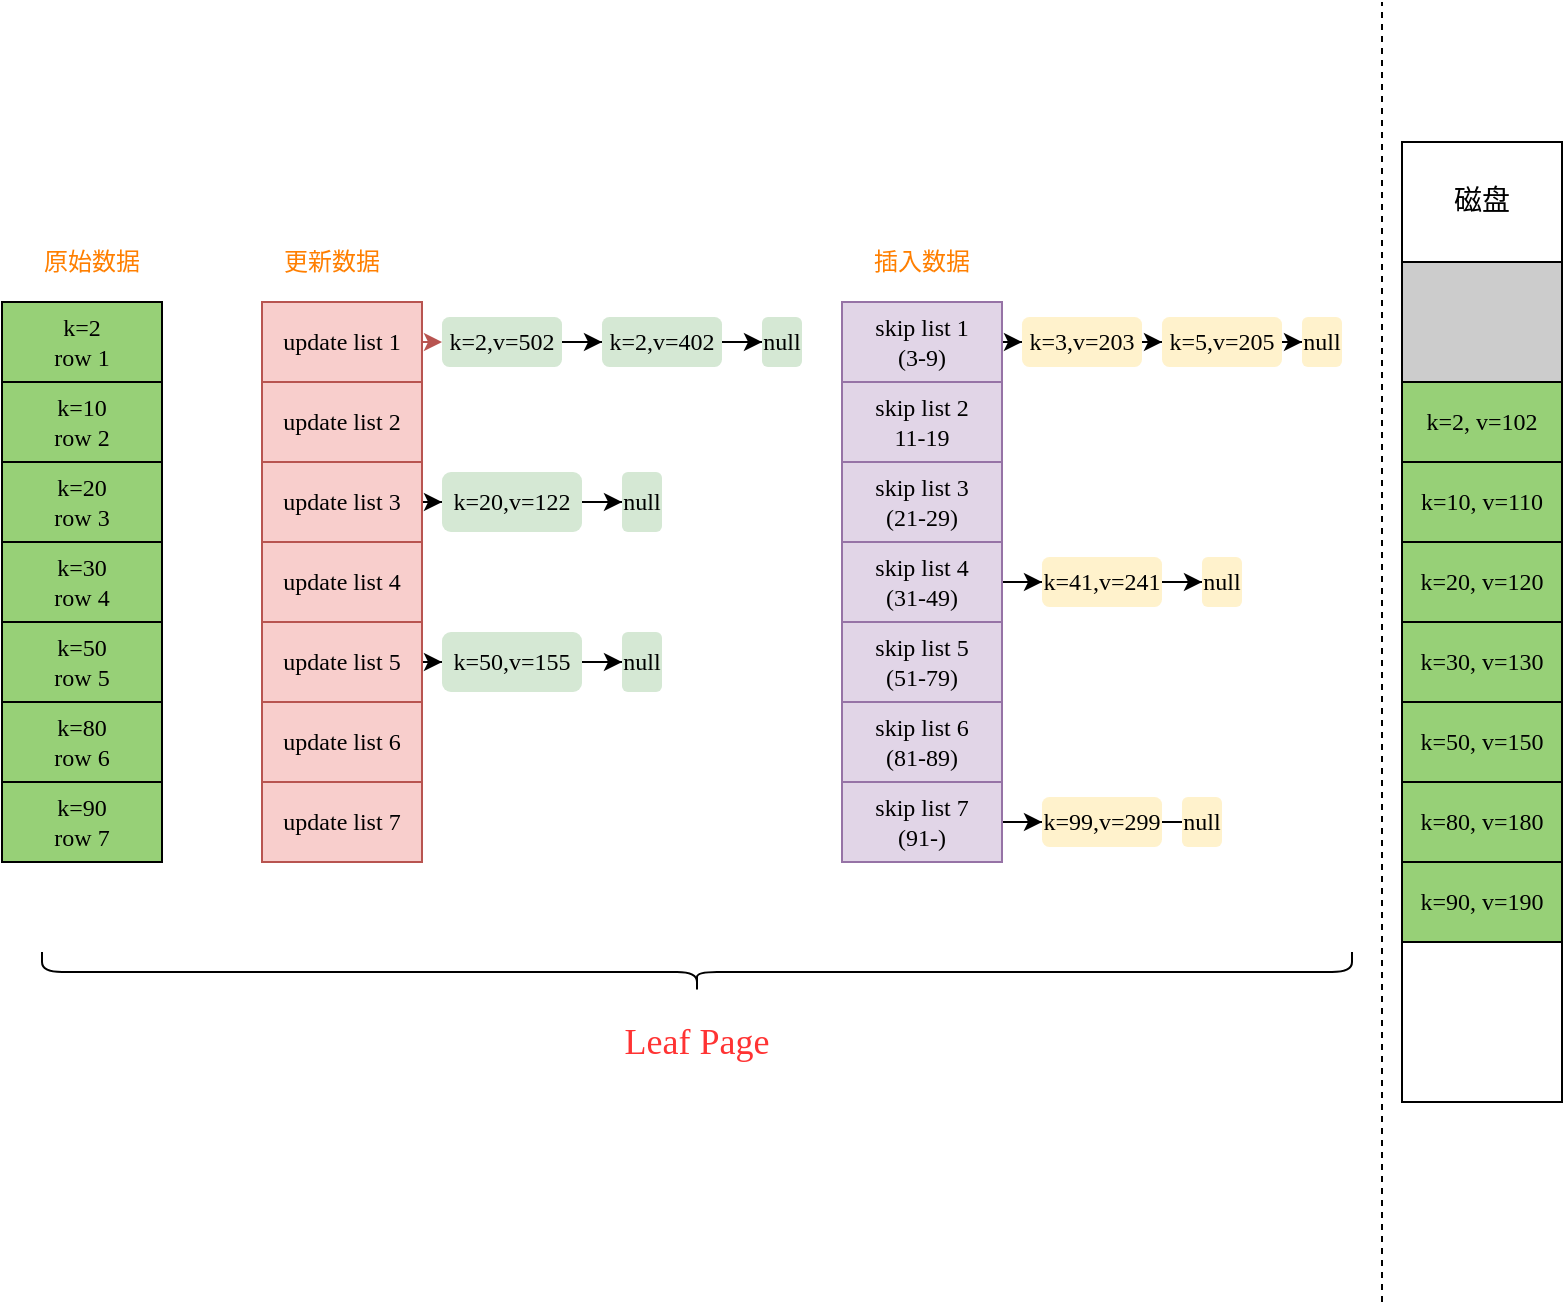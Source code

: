 <mxfile version="13.11.0" type="device"><diagram id="7vV6XR_EY7B-tzn8xsbq" name="Page-1"><mxGraphModel dx="1422" dy="721" grid="1" gridSize="10" guides="1" tooltips="1" connect="1" arrows="1" fold="1" page="1" pageScale="1" pageWidth="827" pageHeight="1169" math="0" shadow="0"><root><mxCell id="0"/><mxCell id="cqoI-LnASnAnH-kz3m5k-83" value="Untitled Layer" parent="0"/><mxCell id="1" parent="0"/><mxCell id="cqoI-LnASnAnH-kz3m5k-1" value="" style="rounded=0;whiteSpace=wrap;html=1;" vertex="1" parent="1"><mxGeometry x="720" y="120" width="80" height="480" as="geometry"/></mxCell><mxCell id="cqoI-LnASnAnH-kz3m5k-2" value="k=2, v=102" style="rounded=0;whiteSpace=wrap;html=1;fontFamily=Comic Sans MS;fillColor=#97D077;" vertex="1" parent="1"><mxGeometry x="720" y="240" width="80" height="40" as="geometry"/></mxCell><mxCell id="cqoI-LnASnAnH-kz3m5k-3" value="k=10, v=110" style="rounded=0;whiteSpace=wrap;html=1;fontFamily=Comic Sans MS;fillColor=#97D077;" vertex="1" parent="1"><mxGeometry x="720" y="280" width="80" height="40" as="geometry"/></mxCell><mxCell id="cqoI-LnASnAnH-kz3m5k-4" value="k=20, v=120" style="rounded=0;whiteSpace=wrap;html=1;fontFamily=Comic Sans MS;fillColor=#97D077;" vertex="1" parent="1"><mxGeometry x="720" y="320" width="80" height="40" as="geometry"/></mxCell><mxCell id="cqoI-LnASnAnH-kz3m5k-5" value="k=30, v=130" style="rounded=0;whiteSpace=wrap;html=1;fontFamily=Comic Sans MS;fillColor=#97D077;" vertex="1" parent="1"><mxGeometry x="720" y="360" width="80" height="40" as="geometry"/></mxCell><mxCell id="cqoI-LnASnAnH-kz3m5k-6" value="k=50, v=150" style="rounded=0;whiteSpace=wrap;html=1;fontFamily=Comic Sans MS;fillColor=#97D077;" vertex="1" parent="1"><mxGeometry x="720" y="400" width="80" height="40" as="geometry"/></mxCell><mxCell id="cqoI-LnASnAnH-kz3m5k-7" value="k=80, v=180" style="rounded=0;whiteSpace=wrap;html=1;fontFamily=Comic Sans MS;fillColor=#97D077;" vertex="1" parent="1"><mxGeometry x="720" y="440" width="80" height="40" as="geometry"/></mxCell><mxCell id="cqoI-LnASnAnH-kz3m5k-8" value="k=90, v=190" style="rounded=0;whiteSpace=wrap;html=1;fontFamily=Comic Sans MS;fillColor=#97D077;" vertex="1" parent="1"><mxGeometry x="720" y="480" width="80" height="40" as="geometry"/></mxCell><mxCell id="cqoI-LnASnAnH-kz3m5k-9" value="&lt;font face=&quot;ZCOOL KuaiLe&quot; data-font-src=&quot;https://fonts.googleapis.com/css?family=ZCOOL+KuaiLe&quot; style=&quot;font-size: 14px&quot;&gt;磁盘&lt;/font&gt;" style="rounded=0;whiteSpace=wrap;html=1;fontFamily=Comic Sans MS;" vertex="1" parent="1"><mxGeometry x="720" y="120" width="80" height="60" as="geometry"/></mxCell><mxCell id="cqoI-LnASnAnH-kz3m5k-10" value="" style="rounded=0;whiteSpace=wrap;html=1;fontFamily=Comic Sans MS;fillColor=#CCCCCC;" vertex="1" parent="1"><mxGeometry x="720" y="180" width="80" height="60" as="geometry"/></mxCell><mxCell id="cqoI-LnASnAnH-kz3m5k-11" value="k=2&lt;br&gt;row 1" style="rounded=0;whiteSpace=wrap;html=1;fontFamily=Comic Sans MS;fillColor=#97D077;" vertex="1" parent="1"><mxGeometry x="20" y="200" width="80" height="40" as="geometry"/></mxCell><mxCell id="cqoI-LnASnAnH-kz3m5k-14" value="k=10&lt;br&gt;row 2" style="rounded=0;whiteSpace=wrap;html=1;fontFamily=Comic Sans MS;fillColor=#97D077;" vertex="1" parent="1"><mxGeometry x="20" y="240" width="80" height="40" as="geometry"/></mxCell><mxCell id="cqoI-LnASnAnH-kz3m5k-15" value="k=20&lt;br&gt;row 3" style="rounded=0;whiteSpace=wrap;html=1;fontFamily=Comic Sans MS;fillColor=#97D077;" vertex="1" parent="1"><mxGeometry x="20" y="280" width="80" height="40" as="geometry"/></mxCell><mxCell id="cqoI-LnASnAnH-kz3m5k-16" value="k=30&lt;br&gt;row 4" style="rounded=0;whiteSpace=wrap;html=1;fontFamily=Comic Sans MS;fillColor=#97D077;" vertex="1" parent="1"><mxGeometry x="20" y="320" width="80" height="40" as="geometry"/></mxCell><mxCell id="cqoI-LnASnAnH-kz3m5k-17" value="k=50&lt;br&gt;row 5" style="rounded=0;whiteSpace=wrap;html=1;fontFamily=Comic Sans MS;fillColor=#97D077;" vertex="1" parent="1"><mxGeometry x="20" y="360" width="80" height="40" as="geometry"/></mxCell><mxCell id="cqoI-LnASnAnH-kz3m5k-18" value="k=80&lt;br&gt;row 6" style="rounded=0;whiteSpace=wrap;html=1;fontFamily=Comic Sans MS;fillColor=#97D077;" vertex="1" parent="1"><mxGeometry x="20" y="400" width="80" height="40" as="geometry"/></mxCell><mxCell id="cqoI-LnASnAnH-kz3m5k-19" value="k=90&lt;br&gt;row 7" style="rounded=0;whiteSpace=wrap;html=1;fontFamily=Comic Sans MS;fillColor=#97D077;" vertex="1" parent="1"><mxGeometry x="20" y="440" width="80" height="40" as="geometry"/></mxCell><mxCell id="cqoI-LnASnAnH-kz3m5k-54" style="edgeStyle=orthogonalEdgeStyle;rounded=0;orthogonalLoop=1;jettySize=auto;html=1;entryX=0;entryY=0.5;entryDx=0;entryDy=0;fontFamily=Comic Sans MS;fillColor=#f8cecc;strokeColor=#b85450;" edge="1" parent="1" target="cqoI-LnASnAnH-kz3m5k-35"><mxGeometry relative="1" as="geometry"><mxPoint x="220" y="220" as="sourcePoint"/></mxGeometry></mxCell><mxCell id="cqoI-LnASnAnH-kz3m5k-20" value="update list 1" style="rounded=0;whiteSpace=wrap;html=1;fontFamily=Comic Sans MS;fillColor=#f8cecc;strokeColor=#b85450;" vertex="1" parent="1"><mxGeometry x="150" y="200" width="80" height="40" as="geometry"/></mxCell><mxCell id="cqoI-LnASnAnH-kz3m5k-21" value="update list 2" style="rounded=0;whiteSpace=wrap;html=1;fontFamily=Comic Sans MS;fillColor=#f8cecc;strokeColor=#b85450;" vertex="1" parent="1"><mxGeometry x="150" y="240" width="80" height="40" as="geometry"/></mxCell><mxCell id="cqoI-LnASnAnH-kz3m5k-55" style="edgeStyle=orthogonalEdgeStyle;rounded=0;orthogonalLoop=1;jettySize=auto;html=1;entryX=0;entryY=0.5;entryDx=0;entryDy=0;fontFamily=Comic Sans MS;" edge="1" parent="1" source="cqoI-LnASnAnH-kz3m5k-22" target="cqoI-LnASnAnH-kz3m5k-39"><mxGeometry relative="1" as="geometry"/></mxCell><mxCell id="cqoI-LnASnAnH-kz3m5k-22" value="update list 3" style="rounded=0;whiteSpace=wrap;html=1;fontFamily=Comic Sans MS;fillColor=#f8cecc;strokeColor=#b85450;" vertex="1" parent="1"><mxGeometry x="150" y="280" width="80" height="40" as="geometry"/></mxCell><mxCell id="cqoI-LnASnAnH-kz3m5k-23" value="update list 4" style="rounded=0;whiteSpace=wrap;html=1;fontFamily=Comic Sans MS;fillColor=#f8cecc;strokeColor=#b85450;" vertex="1" parent="1"><mxGeometry x="150" y="320" width="80" height="40" as="geometry"/></mxCell><mxCell id="cqoI-LnASnAnH-kz3m5k-56" style="edgeStyle=orthogonalEdgeStyle;rounded=0;orthogonalLoop=1;jettySize=auto;html=1;entryX=0;entryY=0.5;entryDx=0;entryDy=0;fontFamily=Comic Sans MS;" edge="1" parent="1" source="cqoI-LnASnAnH-kz3m5k-24" target="cqoI-LnASnAnH-kz3m5k-41"><mxGeometry relative="1" as="geometry"/></mxCell><mxCell id="cqoI-LnASnAnH-kz3m5k-24" value="update list 5" style="rounded=0;whiteSpace=wrap;html=1;fontFamily=Comic Sans MS;fillColor=#f8cecc;strokeColor=#b85450;" vertex="1" parent="1"><mxGeometry x="150" y="360" width="80" height="40" as="geometry"/></mxCell><mxCell id="cqoI-LnASnAnH-kz3m5k-25" value="update list 6" style="rounded=0;whiteSpace=wrap;html=1;fontFamily=Comic Sans MS;fillColor=#f8cecc;strokeColor=#b85450;" vertex="1" parent="1"><mxGeometry x="150" y="400" width="80" height="40" as="geometry"/></mxCell><mxCell id="cqoI-LnASnAnH-kz3m5k-26" value="update list 7" style="rounded=0;whiteSpace=wrap;html=1;fontFamily=Comic Sans MS;fillColor=#f8cecc;strokeColor=#b85450;" vertex="1" parent="1"><mxGeometry x="150" y="440" width="80" height="40" as="geometry"/></mxCell><mxCell id="cqoI-LnASnAnH-kz3m5k-78" style="edgeStyle=orthogonalEdgeStyle;rounded=0;orthogonalLoop=1;jettySize=auto;html=1;entryX=0;entryY=0.5;entryDx=0;entryDy=0;fontFamily=Comic Sans MS;" edge="1" parent="1" source="cqoI-LnASnAnH-kz3m5k-27" target="cqoI-LnASnAnH-kz3m5k-58"><mxGeometry relative="1" as="geometry"/></mxCell><mxCell id="cqoI-LnASnAnH-kz3m5k-27" value="skip list 1&lt;br&gt;(3-9)" style="rounded=0;whiteSpace=wrap;html=1;fontFamily=Comic Sans MS;fillColor=#e1d5e7;strokeColor=#9673a6;" vertex="1" parent="1"><mxGeometry x="440" y="200" width="80" height="40" as="geometry"/></mxCell><mxCell id="cqoI-LnASnAnH-kz3m5k-28" value="skip list 2&lt;br&gt;11-19" style="rounded=0;whiteSpace=wrap;html=1;fontFamily=Comic Sans MS;fillColor=#e1d5e7;strokeColor=#9673a6;" vertex="1" parent="1"><mxGeometry x="440" y="240" width="80" height="40" as="geometry"/></mxCell><mxCell id="cqoI-LnASnAnH-kz3m5k-29" value="skip list 3&lt;br&gt;(21-29)" style="rounded=0;whiteSpace=wrap;html=1;fontFamily=Comic Sans MS;fillColor=#e1d5e7;strokeColor=#9673a6;" vertex="1" parent="1"><mxGeometry x="440" y="280" width="80" height="40" as="geometry"/></mxCell><mxCell id="cqoI-LnASnAnH-kz3m5k-71" style="edgeStyle=orthogonalEdgeStyle;rounded=0;orthogonalLoop=1;jettySize=auto;html=1;fontFamily=Comic Sans MS;" edge="1" parent="1" source="cqoI-LnASnAnH-kz3m5k-30" target="cqoI-LnASnAnH-kz3m5k-63"><mxGeometry relative="1" as="geometry"/></mxCell><mxCell id="cqoI-LnASnAnH-kz3m5k-30" value="skip list 4&lt;br&gt;(31-49)" style="rounded=0;whiteSpace=wrap;html=1;fontFamily=Comic Sans MS;fillColor=#e1d5e7;strokeColor=#9673a6;" vertex="1" parent="1"><mxGeometry x="440" y="320" width="80" height="40" as="geometry"/></mxCell><mxCell id="cqoI-LnASnAnH-kz3m5k-31" value="skip list 5&lt;br&gt;(51-79)" style="rounded=0;whiteSpace=wrap;html=1;fontFamily=Comic Sans MS;fillColor=#e1d5e7;strokeColor=#9673a6;" vertex="1" parent="1"><mxGeometry x="440" y="360" width="80" height="40" as="geometry"/></mxCell><mxCell id="cqoI-LnASnAnH-kz3m5k-32" value="skip list 6&lt;br&gt;(81-89)" style="rounded=0;whiteSpace=wrap;html=1;fontFamily=Comic Sans MS;fillColor=#e1d5e7;strokeColor=#9673a6;" vertex="1" parent="1"><mxGeometry x="440" y="400" width="80" height="40" as="geometry"/></mxCell><mxCell id="cqoI-LnASnAnH-kz3m5k-81" style="edgeStyle=orthogonalEdgeStyle;rounded=0;orthogonalLoop=1;jettySize=auto;html=1;entryX=0;entryY=0.5;entryDx=0;entryDy=0;fontFamily=Comic Sans MS;" edge="1" parent="1" source="cqoI-LnASnAnH-kz3m5k-33" target="cqoI-LnASnAnH-kz3m5k-69"><mxGeometry relative="1" as="geometry"/></mxCell><mxCell id="cqoI-LnASnAnH-kz3m5k-33" value="skip list 7&lt;br&gt;(91-)" style="rounded=0;whiteSpace=wrap;html=1;fontFamily=Comic Sans MS;fillColor=#e1d5e7;strokeColor=#9673a6;" vertex="1" parent="1"><mxGeometry x="440" y="440" width="80" height="40" as="geometry"/></mxCell><mxCell id="cqoI-LnASnAnH-kz3m5k-51" style="edgeStyle=orthogonalEdgeStyle;rounded=0;orthogonalLoop=1;jettySize=auto;html=1;entryX=0;entryY=0.5;entryDx=0;entryDy=0;fontFamily=Comic Sans MS;" edge="1" parent="1" source="cqoI-LnASnAnH-kz3m5k-35" target="cqoI-LnASnAnH-kz3m5k-36"><mxGeometry relative="1" as="geometry"/></mxCell><mxCell id="cqoI-LnASnAnH-kz3m5k-35" value="k=2,v=502" style="rounded=1;whiteSpace=wrap;html=1;fontFamily=Comic Sans MS;fillColor=#d5e8d4;strokeColor=none;" vertex="1" parent="1"><mxGeometry x="240" y="207.5" width="60" height="25" as="geometry"/></mxCell><mxCell id="cqoI-LnASnAnH-kz3m5k-44" value="" style="edgeStyle=orthogonalEdgeStyle;rounded=0;orthogonalLoop=1;jettySize=auto;html=1;fontFamily=Comic Sans MS;" edge="1" parent="1" source="cqoI-LnASnAnH-kz3m5k-36" target="cqoI-LnASnAnH-kz3m5k-37"><mxGeometry relative="1" as="geometry"/></mxCell><mxCell id="cqoI-LnASnAnH-kz3m5k-36" value="k=2,v=402" style="rounded=1;whiteSpace=wrap;html=1;fontFamily=Comic Sans MS;fillColor=#d5e8d4;strokeColor=none;" vertex="1" parent="1"><mxGeometry x="320" y="207.5" width="60" height="25" as="geometry"/></mxCell><mxCell id="cqoI-LnASnAnH-kz3m5k-37" value="null" style="rounded=1;whiteSpace=wrap;html=1;fontFamily=Comic Sans MS;fillColor=#d5e8d4;strokeColor=none;" vertex="1" parent="1"><mxGeometry x="400" y="207.5" width="20" height="25" as="geometry"/></mxCell><mxCell id="cqoI-LnASnAnH-kz3m5k-52" style="edgeStyle=orthogonalEdgeStyle;rounded=0;orthogonalLoop=1;jettySize=auto;html=1;entryX=0;entryY=0.5;entryDx=0;entryDy=0;fontFamily=Comic Sans MS;" edge="1" parent="1" source="cqoI-LnASnAnH-kz3m5k-39" target="cqoI-LnASnAnH-kz3m5k-40"><mxGeometry relative="1" as="geometry"/></mxCell><mxCell id="cqoI-LnASnAnH-kz3m5k-39" value="k=20,v=122" style="rounded=1;whiteSpace=wrap;html=1;fontFamily=Comic Sans MS;fillColor=#d5e8d4;strokeColor=none;" vertex="1" parent="1"><mxGeometry x="240" y="285" width="70" height="30" as="geometry"/></mxCell><mxCell id="cqoI-LnASnAnH-kz3m5k-40" value="null" style="rounded=1;whiteSpace=wrap;html=1;fontFamily=Comic Sans MS;fillColor=#d5e8d4;strokeColor=none;" vertex="1" parent="1"><mxGeometry x="330" y="285" width="20" height="30" as="geometry"/></mxCell><mxCell id="cqoI-LnASnAnH-kz3m5k-50" value="" style="edgeStyle=orthogonalEdgeStyle;rounded=0;orthogonalLoop=1;jettySize=auto;html=1;fontFamily=Comic Sans MS;" edge="1" parent="1" source="cqoI-LnASnAnH-kz3m5k-41" target="cqoI-LnASnAnH-kz3m5k-42"><mxGeometry relative="1" as="geometry"/></mxCell><mxCell id="cqoI-LnASnAnH-kz3m5k-41" value="k=50,v=155" style="rounded=1;whiteSpace=wrap;html=1;fontFamily=Comic Sans MS;fillColor=#d5e8d4;strokeColor=none;" vertex="1" parent="1"><mxGeometry x="240" y="365" width="70" height="30" as="geometry"/></mxCell><mxCell id="cqoI-LnASnAnH-kz3m5k-42" value="null" style="rounded=1;whiteSpace=wrap;html=1;fontFamily=Comic Sans MS;fillColor=#d5e8d4;strokeColor=none;" vertex="1" parent="1"><mxGeometry x="330" y="365" width="20" height="30" as="geometry"/></mxCell><mxCell id="cqoI-LnASnAnH-kz3m5k-57" style="edgeStyle=orthogonalEdgeStyle;rounded=0;orthogonalLoop=1;jettySize=auto;html=1;entryX=0;entryY=0.5;entryDx=0;entryDy=0;fontFamily=Comic Sans MS;" edge="1" parent="1" source="cqoI-LnASnAnH-kz3m5k-58" target="cqoI-LnASnAnH-kz3m5k-60"><mxGeometry relative="1" as="geometry"/></mxCell><mxCell id="cqoI-LnASnAnH-kz3m5k-58" value="k=3,v=203" style="rounded=1;whiteSpace=wrap;html=1;fontFamily=Comic Sans MS;fillColor=#fff2cc;strokeColor=none;" vertex="1" parent="1"><mxGeometry x="530" y="207.5" width="60" height="25" as="geometry"/></mxCell><mxCell id="cqoI-LnASnAnH-kz3m5k-59" value="" style="edgeStyle=orthogonalEdgeStyle;rounded=0;orthogonalLoop=1;jettySize=auto;html=1;fontFamily=Comic Sans MS;" edge="1" parent="1" source="cqoI-LnASnAnH-kz3m5k-60" target="cqoI-LnASnAnH-kz3m5k-61"><mxGeometry relative="1" as="geometry"/></mxCell><mxCell id="cqoI-LnASnAnH-kz3m5k-60" value="k=5,v=205" style="rounded=1;whiteSpace=wrap;html=1;fontFamily=Comic Sans MS;fillColor=#fff2cc;strokeColor=none;" vertex="1" parent="1"><mxGeometry x="600" y="207.5" width="60" height="25" as="geometry"/></mxCell><mxCell id="cqoI-LnASnAnH-kz3m5k-61" value="null" style="rounded=1;whiteSpace=wrap;html=1;fontFamily=Comic Sans MS;fillColor=#fff2cc;strokeColor=none;" vertex="1" parent="1"><mxGeometry x="670" y="207.5" width="20" height="25" as="geometry"/></mxCell><mxCell id="cqoI-LnASnAnH-kz3m5k-63" value="k=41,v=241" style="rounded=1;whiteSpace=wrap;html=1;fontFamily=Comic Sans MS;fillColor=#fff2cc;strokeColor=none;" vertex="1" parent="1"><mxGeometry x="540" y="327.5" width="60" height="25" as="geometry"/></mxCell><mxCell id="cqoI-LnASnAnH-kz3m5k-68" style="edgeStyle=orthogonalEdgeStyle;rounded=0;orthogonalLoop=1;jettySize=auto;html=1;entryX=0;entryY=0.5;entryDx=0;entryDy=0;fontFamily=Comic Sans MS;" edge="1" parent="1" source="cqoI-LnASnAnH-kz3m5k-69"><mxGeometry relative="1" as="geometry"><mxPoint x="610" y="460" as="targetPoint"/></mxGeometry></mxCell><mxCell id="cqoI-LnASnAnH-kz3m5k-69" value="k=99,v=299" style="rounded=1;whiteSpace=wrap;html=1;fontFamily=Comic Sans MS;fillColor=#fff2cc;strokeColor=none;" vertex="1" parent="1"><mxGeometry x="540" y="447.5" width="60" height="25" as="geometry"/></mxCell><mxCell id="cqoI-LnASnAnH-kz3m5k-70" value="null" style="rounded=1;whiteSpace=wrap;html=1;fontFamily=Comic Sans MS;fillColor=#fff2cc;strokeColor=none;" vertex="1" parent="1"><mxGeometry x="610" y="447.5" width="20" height="25" as="geometry"/></mxCell><mxCell id="cqoI-LnASnAnH-kz3m5k-66" value="null" style="rounded=1;whiteSpace=wrap;html=1;fontFamily=Comic Sans MS;fillColor=#fff2cc;strokeColor=none;" vertex="1" parent="1"><mxGeometry x="620" y="327.5" width="20" height="25" as="geometry"/></mxCell><mxCell id="cqoI-LnASnAnH-kz3m5k-72" style="edgeStyle=orthogonalEdgeStyle;rounded=0;orthogonalLoop=1;jettySize=auto;html=1;entryX=0;entryY=0.5;entryDx=0;entryDy=0;fontFamily=Comic Sans MS;" edge="1" parent="1" source="cqoI-LnASnAnH-kz3m5k-63" target="cqoI-LnASnAnH-kz3m5k-66"><mxGeometry relative="1" as="geometry"><mxPoint x="600" y="340" as="sourcePoint"/><mxPoint x="650" y="340" as="targetPoint"/></mxGeometry></mxCell><mxCell id="cqoI-LnASnAnH-kz3m5k-90" value="" style="endArrow=none;html=1;fontFamily=Comic Sans MS;dashed=1;" edge="1" parent="1"><mxGeometry width="50" height="50" relative="1" as="geometry"><mxPoint x="710" y="700" as="sourcePoint"/><mxPoint x="710" y="50" as="targetPoint"/></mxGeometry></mxCell><mxCell id="cqoI-LnASnAnH-kz3m5k-91" value="&lt;font color=&quot;#ff7f00&quot;&gt;原始数据&lt;/font&gt;" style="text;html=1;strokeColor=none;fillColor=none;align=center;verticalAlign=middle;whiteSpace=wrap;rounded=0;fontFamily=ZCOOL KuaiLe;fontSource=https%3A%2F%2Ffonts.googleapis.com%2Fcss%3Ffamily%3DZCOOL%2BKuaiLe;fontColor=#FFB570;" vertex="1" parent="1"><mxGeometry x="40" y="170" width="50" height="20" as="geometry"/></mxCell><mxCell id="cqoI-LnASnAnH-kz3m5k-92" value="更新数据" style="text;html=1;strokeColor=none;fillColor=none;align=center;verticalAlign=middle;whiteSpace=wrap;rounded=0;fontFamily=ZCOOL KuaiLe;fontSource=https%3A%2F%2Ffonts.googleapis.com%2Fcss%3Ffamily%3DZCOOL%2BKuaiLe;fontColor=#FF7F00;" vertex="1" parent="1"><mxGeometry x="160" y="170" width="50" height="20" as="geometry"/></mxCell><mxCell id="cqoI-LnASnAnH-kz3m5k-93" value="插入数据" style="text;html=1;strokeColor=none;fillColor=none;align=center;verticalAlign=middle;whiteSpace=wrap;rounded=0;fontFamily=ZCOOL KuaiLe;fontSource=https%3A%2F%2Ffonts.googleapis.com%2Fcss%3Ffamily%3DZCOOL%2BKuaiLe;fontColor=#FF7F00;" vertex="1" parent="1"><mxGeometry x="455" y="170" width="50" height="20" as="geometry"/></mxCell><mxCell id="cqoI-LnASnAnH-kz3m5k-94" value="" style="shape=curlyBracket;whiteSpace=wrap;html=1;rounded=1;fillColor=#ffffff;fontFamily=ZCOOL KuaiLe;fontSource=https%3A%2F%2Ffonts.googleapis.com%2Fcss%3Ffamily%3DZCOOL%2BKuaiLe;rotation=-90;" vertex="1" parent="1"><mxGeometry x="357.5" y="207.5" width="20" height="655" as="geometry"/></mxCell><mxCell id="cqoI-LnASnAnH-kz3m5k-95" value="&lt;font face=&quot;Comic Sans MS&quot; style=&quot;font-size: 18px&quot;&gt;Leaf Page&lt;/font&gt;" style="text;html=1;strokeColor=none;fillColor=none;align=center;verticalAlign=middle;whiteSpace=wrap;rounded=0;fontFamily=ZCOOL KuaiLe;fontSource=https%3A%2F%2Ffonts.googleapis.com%2Fcss%3Ffamily%3DZCOOL%2BKuaiLe;fontSize=18;fontColor=#FF3333;" vertex="1" parent="1"><mxGeometry x="296.25" y="560" width="142.5" height="20" as="geometry"/></mxCell></root></mxGraphModel></diagram></mxfile>